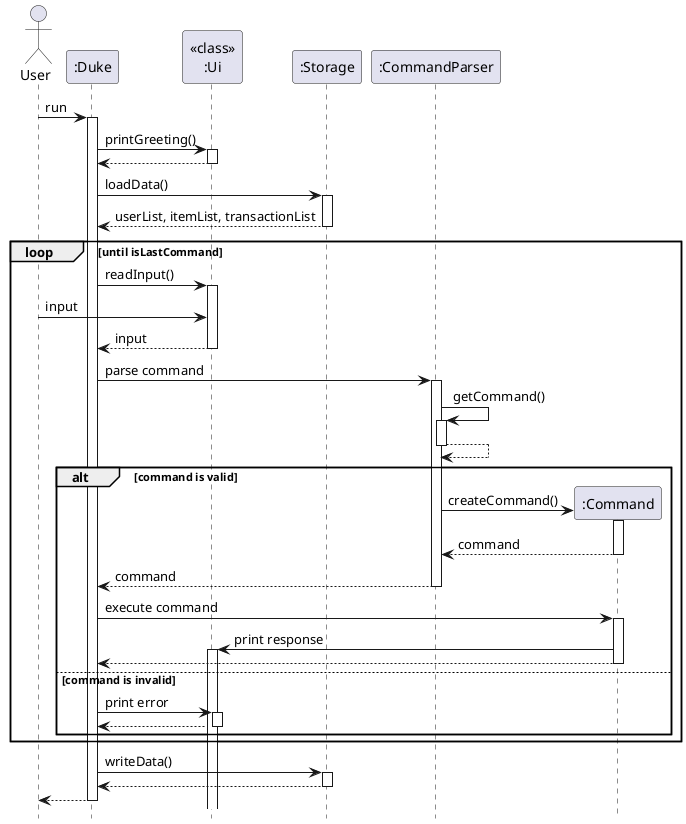@startuml
hide footbox

Actor User
User -> ":Duke" : run
activate ":Duke"
":Duke" -> "<<class>>\n:Ui" : printGreeting()
activate "<<class>>\n:Ui"
"<<class>>\n:Ui" --> ":Duke"
deactivate "<<class>>\n:Ui"
":Duke" -> ":Storage" : loadData()
activate ":Storage"
return userList, itemList, transactionList
loop until isLastCommand
    ":Duke" -> "<<class>>\n:Ui": readInput()
    activate "<<class>>\n:Ui"
    User -> "<<class>>\n:Ui" : input
    return input
    ":Duke" -> ":CommandParser" : parse command
    activate ":CommandParser"
    ":CommandParser" -> ":CommandParser" : getCommand()
    activate ":CommandParser"
    ":CommandParser" --> ":CommandParser"
    deactivate ":CommandParser"

    alt command is valid
        create ":Command"
        ":CommandParser" -> ":Command": createCommand()
        activate ":Command"
        return command
        return command
        ":Duke" -> ":Command" : execute command
        activate ":Command"
        ":Command" -> "<<class>>\n:Ui": print response
        activate "<<class>>\n:Ui"
        ":Command" --> ":Duke"
        deactivate ":Command"

    else command is invalid
        ":Duke" -> "<<class>>\n:Ui" : print error
        activate "<<class>>\n:Ui"
        "<<class>>\n:Ui" --> ":Duke"
        deactivate "<<class>>\n:Ui"
    end
end

":Duke" -> ":Storage" : writeData()
activate ":Storage"
return
":Duke" --> "User"
deactivate ":Duke"

@enduml
